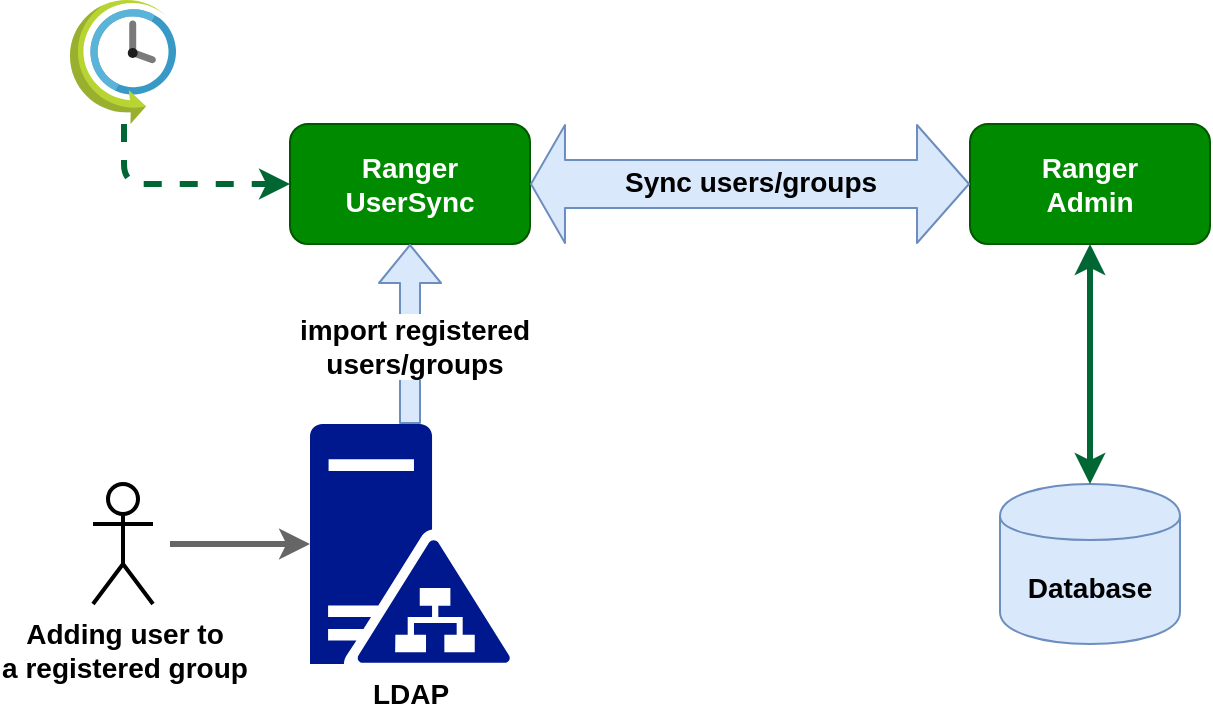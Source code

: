 <mxfile version="10.9.6" type="github"><diagram id="BjOPp64nRD7mRa6jyus-" name="Page-1"><mxGraphModel dx="1426" dy="724" grid="1" gridSize="10" guides="1" tooltips="1" connect="1" arrows="1" fold="1" page="1" pageScale="1" pageWidth="1100" pageHeight="850" math="0" shadow="0"><root><mxCell id="0"/><mxCell id="1" parent="0"/><mxCell id="9l8Akn72i9P7tHFK4bgy-1" value="Ranger &lt;br style=&quot;font-size: 14px;&quot;&gt;UserSync" style="rounded=1;whiteSpace=wrap;html=1;fillColor=#008a00;strokeColor=#005700;fontColor=#ffffff;fontStyle=1;fontSize=14;" vertex="1" parent="1"><mxGeometry x="360" y="270" width="120" height="60" as="geometry"/></mxCell><mxCell id="9l8Akn72i9P7tHFK4bgy-2" value="Ranger &lt;br style=&quot;font-size: 14px&quot;&gt;Admin" style="rounded=1;whiteSpace=wrap;html=1;fillColor=#008a00;strokeColor=#005700;fontColor=#ffffff;fontStyle=1;fontSize=14;" vertex="1" parent="1"><mxGeometry x="700" y="270" width="120" height="60" as="geometry"/></mxCell><mxCell id="9l8Akn72i9P7tHFK4bgy-3" value="Database" style="shape=cylinder;whiteSpace=wrap;html=1;boundedLbl=1;backgroundOutline=1;fontSize=14;fillColor=#dae8fc;strokeColor=#6c8ebf;fontStyle=1" vertex="1" parent="1"><mxGeometry x="715" y="450" width="90" height="80" as="geometry"/></mxCell><mxCell id="9l8Akn72i9P7tHFK4bgy-6" value="" style="shape=flexArrow;endArrow=classic;startArrow=classic;html=1;fontSize=14;exitX=1;exitY=0.5;exitDx=0;exitDy=0;entryX=0;entryY=0.5;entryDx=0;entryDy=0;endWidth=34;endSize=8.33;startWidth=34;startSize=5.33;width=24;fillColor=#dae8fc;strokeColor=#6c8ebf;" edge="1" parent="1" source="9l8Akn72i9P7tHFK4bgy-1" target="9l8Akn72i9P7tHFK4bgy-2"><mxGeometry width="50" height="50" relative="1" as="geometry"><mxPoint x="500" y="230" as="sourcePoint"/><mxPoint x="550" y="180" as="targetPoint"/></mxGeometry></mxCell><mxCell id="9l8Akn72i9P7tHFK4bgy-7" value="Sync users/groups" style="text;html=1;resizable=0;points=[];align=center;verticalAlign=middle;labelBackgroundColor=none;fontSize=14;fontStyle=1" vertex="1" connectable="0" parent="9l8Akn72i9P7tHFK4bgy-6"><mxGeometry x="-0.175" y="1" relative="1" as="geometry"><mxPoint x="19" as="offset"/></mxGeometry></mxCell><mxCell id="9l8Akn72i9P7tHFK4bgy-8" value="" style="endArrow=classic;startArrow=classic;html=1;fontSize=14;entryX=0.5;entryY=1;entryDx=0;entryDy=0;strokeWidth=3;strokeColor=#006633;" edge="1" parent="1" source="9l8Akn72i9P7tHFK4bgy-3" target="9l8Akn72i9P7tHFK4bgy-2"><mxGeometry width="50" height="50" relative="1" as="geometry"><mxPoint x="380" y="540" as="sourcePoint"/><mxPoint x="430" y="490" as="targetPoint"/></mxGeometry></mxCell><mxCell id="9l8Akn72i9P7tHFK4bgy-9" value="" style="aspect=fixed;html=1;perimeter=none;align=center;shadow=0;dashed=0;image;fontSize=12;image=img/lib/mscae/SchedulerJob.svg;labelBackgroundColor=none;" vertex="1" parent="1"><mxGeometry x="250" y="208" width="53" height="62" as="geometry"/></mxCell><mxCell id="9l8Akn72i9P7tHFK4bgy-10" value="" style="endArrow=classic;html=1;strokeColor=#006633;strokeWidth=3;fontSize=14;entryX=0;entryY=0.5;entryDx=0;entryDy=0;dashed=1;" edge="1" parent="1" target="9l8Akn72i9P7tHFK4bgy-1"><mxGeometry width="50" height="50" relative="1" as="geometry"><mxPoint x="277" y="270" as="sourcePoint"/><mxPoint x="380" y="340" as="targetPoint"/><Array as="points"><mxPoint x="277" y="300"/></Array></mxGeometry></mxCell><mxCell id="9l8Akn72i9P7tHFK4bgy-11" value="LDAP" style="pointerEvents=1;shadow=0;dashed=0;html=1;strokeColor=none;labelPosition=center;verticalLabelPosition=bottom;verticalAlign=top;align=center;shape=mxgraph.mscae.enterprise.ad_fs;fillColor=#00188D;labelBackgroundColor=none;fontSize=14;fontStyle=1" vertex="1" parent="1"><mxGeometry x="370" y="420" width="100" height="120" as="geometry"/></mxCell><mxCell id="9l8Akn72i9P7tHFK4bgy-12" value="" style="shape=flexArrow;endArrow=classic;html=1;strokeColor=#6c8ebf;strokeWidth=1;fontSize=14;entryX=0.5;entryY=1;entryDx=0;entryDy=0;fillColor=#dae8fc;" edge="1" parent="1" source="9l8Akn72i9P7tHFK4bgy-11" target="9l8Akn72i9P7tHFK4bgy-1"><mxGeometry width="50" height="50" relative="1" as="geometry"><mxPoint x="220" y="470" as="sourcePoint"/><mxPoint x="270" y="420" as="targetPoint"/></mxGeometry></mxCell><mxCell id="9l8Akn72i9P7tHFK4bgy-20" value="import registered &lt;br&gt;users/groups" style="text;html=1;resizable=0;points=[];align=center;verticalAlign=middle;labelBackgroundColor=#ffffff;fontSize=14;fontStyle=1" vertex="1" connectable="0" parent="9l8Akn72i9P7tHFK4bgy-12"><mxGeometry x="-0.133" y="-2" relative="1" as="geometry"><mxPoint as="offset"/></mxGeometry></mxCell><mxCell id="9l8Akn72i9P7tHFK4bgy-17" value="Adding user to &lt;br&gt;a registered group" style="shape=umlActor;verticalLabelPosition=bottom;labelBackgroundColor=#ffffff;verticalAlign=top;html=1;outlineConnect=0;fontSize=14;strokeWidth=2;fontStyle=1" vertex="1" parent="1"><mxGeometry x="261.5" y="450" width="30" height="60" as="geometry"/></mxCell><mxCell id="9l8Akn72i9P7tHFK4bgy-18" value="" style="endArrow=classic;html=1;strokeColor=#666666;strokeWidth=3;fontSize=14;fontStyle=1" edge="1" parent="1" target="9l8Akn72i9P7tHFK4bgy-11"><mxGeometry width="50" height="50" relative="1" as="geometry"><mxPoint x="300" y="480" as="sourcePoint"/><mxPoint x="270" y="580" as="targetPoint"/></mxGeometry></mxCell></root></mxGraphModel></diagram></mxfile>